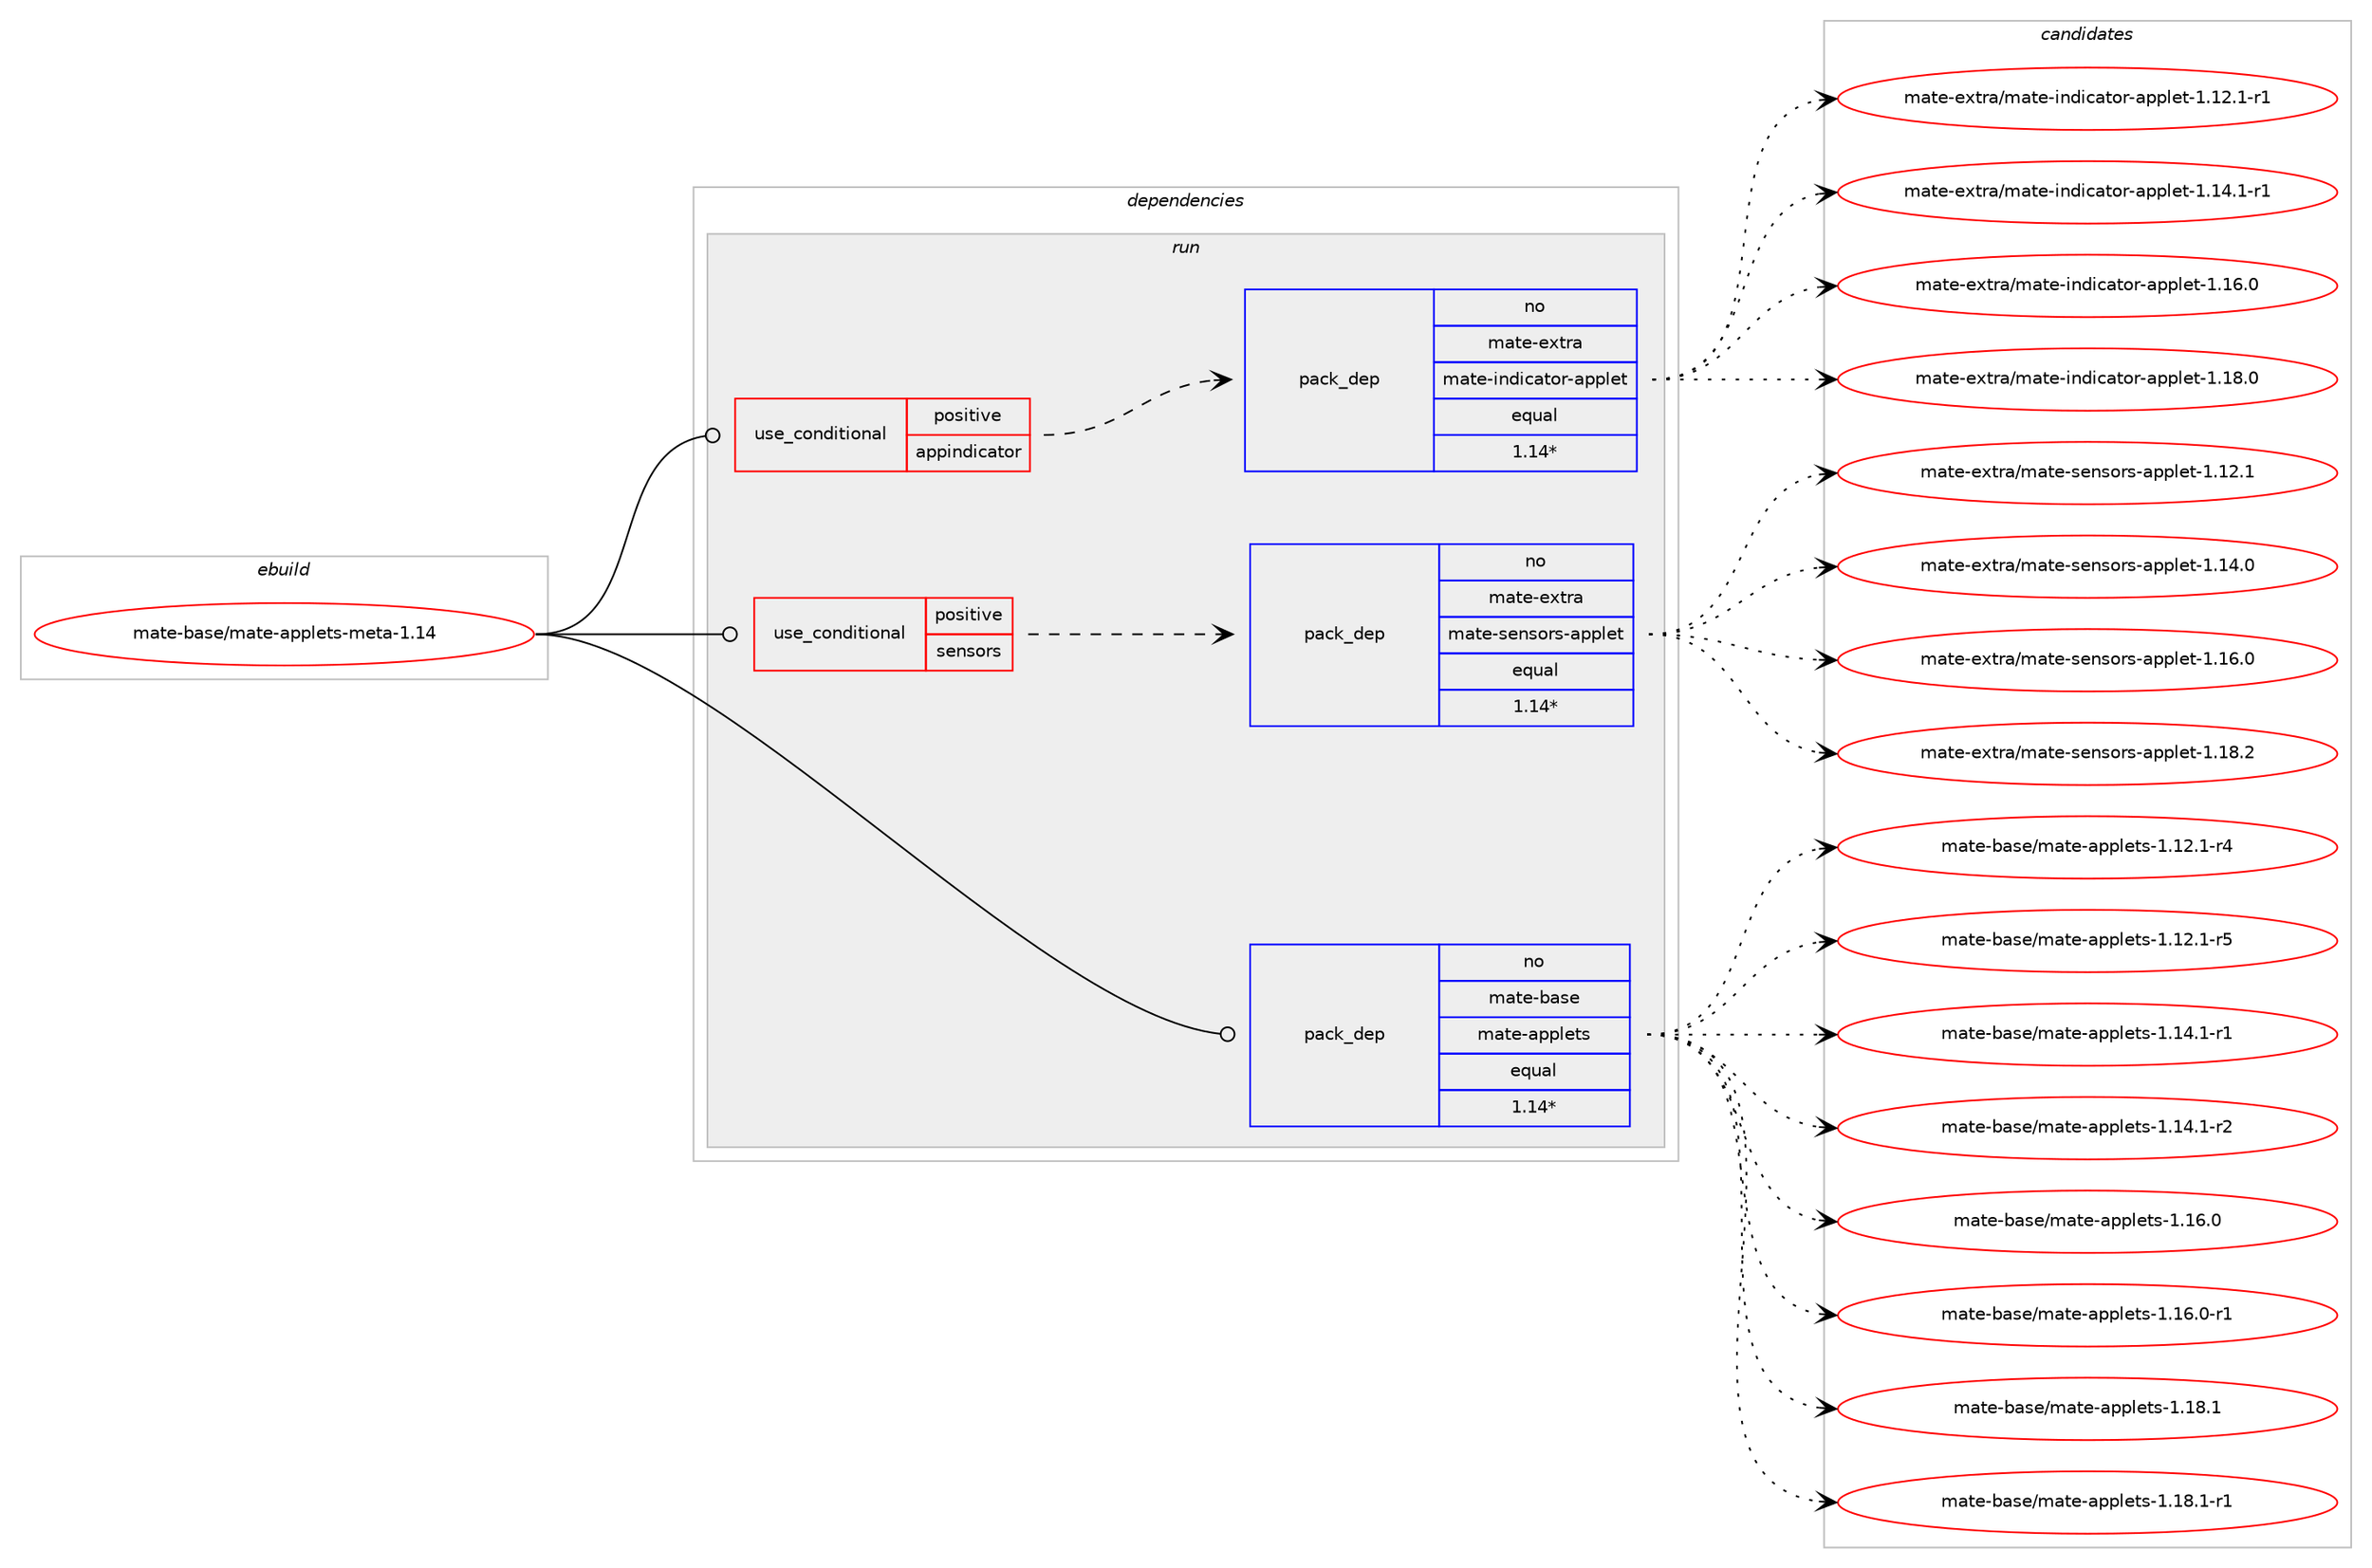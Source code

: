 digraph prolog {

# *************
# Graph options
# *************

newrank=true;
concentrate=true;
compound=true;
graph [rankdir=LR,fontname=Helvetica,fontsize=10,ranksep=1.5];#, ranksep=2.5, nodesep=0.2];
edge  [arrowhead=vee];
node  [fontname=Helvetica,fontsize=10];

# **********
# The ebuild
# **********

subgraph cluster_leftcol {
color=gray;
rank=same;
label=<<i>ebuild</i>>;
id [label="mate-base/mate-applets-meta-1.14", color=red, width=4, href="../mate-base/mate-applets-meta-1.14.svg"];
}

# ****************
# The dependencies
# ****************

subgraph cluster_midcol {
color=gray;
label=<<i>dependencies</i>>;
subgraph cluster_compile {
fillcolor="#eeeeee";
style=filled;
label=<<i>compile</i>>;
}
subgraph cluster_compileandrun {
fillcolor="#eeeeee";
style=filled;
label=<<i>compile and run</i>>;
}
subgraph cluster_run {
fillcolor="#eeeeee";
style=filled;
label=<<i>run</i>>;
subgraph cond86100 {
dependency345619 [label=<<TABLE BORDER="0" CELLBORDER="1" CELLSPACING="0" CELLPADDING="4"><TR><TD ROWSPAN="3" CELLPADDING="10">use_conditional</TD></TR><TR><TD>positive</TD></TR><TR><TD>appindicator</TD></TR></TABLE>>, shape=none, color=red];
subgraph pack254327 {
dependency345620 [label=<<TABLE BORDER="0" CELLBORDER="1" CELLSPACING="0" CELLPADDING="4" WIDTH="220"><TR><TD ROWSPAN="6" CELLPADDING="30">pack_dep</TD></TR><TR><TD WIDTH="110">no</TD></TR><TR><TD>mate-extra</TD></TR><TR><TD>mate-indicator-applet</TD></TR><TR><TD>equal</TD></TR><TR><TD>1.14*</TD></TR></TABLE>>, shape=none, color=blue];
}
dependency345619:e -> dependency345620:w [weight=20,style="dashed",arrowhead="vee"];
}
id:e -> dependency345619:w [weight=20,style="solid",arrowhead="odot"];
subgraph cond86101 {
dependency345621 [label=<<TABLE BORDER="0" CELLBORDER="1" CELLSPACING="0" CELLPADDING="4"><TR><TD ROWSPAN="3" CELLPADDING="10">use_conditional</TD></TR><TR><TD>positive</TD></TR><TR><TD>sensors</TD></TR></TABLE>>, shape=none, color=red];
subgraph pack254328 {
dependency345622 [label=<<TABLE BORDER="0" CELLBORDER="1" CELLSPACING="0" CELLPADDING="4" WIDTH="220"><TR><TD ROWSPAN="6" CELLPADDING="30">pack_dep</TD></TR><TR><TD WIDTH="110">no</TD></TR><TR><TD>mate-extra</TD></TR><TR><TD>mate-sensors-applet</TD></TR><TR><TD>equal</TD></TR><TR><TD>1.14*</TD></TR></TABLE>>, shape=none, color=blue];
}
dependency345621:e -> dependency345622:w [weight=20,style="dashed",arrowhead="vee"];
}
id:e -> dependency345621:w [weight=20,style="solid",arrowhead="odot"];
subgraph pack254329 {
dependency345623 [label=<<TABLE BORDER="0" CELLBORDER="1" CELLSPACING="0" CELLPADDING="4" WIDTH="220"><TR><TD ROWSPAN="6" CELLPADDING="30">pack_dep</TD></TR><TR><TD WIDTH="110">no</TD></TR><TR><TD>mate-base</TD></TR><TR><TD>mate-applets</TD></TR><TR><TD>equal</TD></TR><TR><TD>1.14*</TD></TR></TABLE>>, shape=none, color=blue];
}
id:e -> dependency345623:w [weight=20,style="solid",arrowhead="odot"];
}
}

# **************
# The candidates
# **************

subgraph cluster_choices {
rank=same;
color=gray;
label=<<i>candidates</i>>;

subgraph choice254327 {
color=black;
nodesep=1;
choice10997116101451011201161149747109971161014510511010010599971161111144597112112108101116454946495046494511449 [label="mate-extra/mate-indicator-applet-1.12.1-r1", color=red, width=4,href="../mate-extra/mate-indicator-applet-1.12.1-r1.svg"];
choice10997116101451011201161149747109971161014510511010010599971161111144597112112108101116454946495246494511449 [label="mate-extra/mate-indicator-applet-1.14.1-r1", color=red, width=4,href="../mate-extra/mate-indicator-applet-1.14.1-r1.svg"];
choice1099711610145101120116114974710997116101451051101001059997116111114459711211210810111645494649544648 [label="mate-extra/mate-indicator-applet-1.16.0", color=red, width=4,href="../mate-extra/mate-indicator-applet-1.16.0.svg"];
choice1099711610145101120116114974710997116101451051101001059997116111114459711211210810111645494649564648 [label="mate-extra/mate-indicator-applet-1.18.0", color=red, width=4,href="../mate-extra/mate-indicator-applet-1.18.0.svg"];
dependency345620:e -> choice10997116101451011201161149747109971161014510511010010599971161111144597112112108101116454946495046494511449:w [style=dotted,weight="100"];
dependency345620:e -> choice10997116101451011201161149747109971161014510511010010599971161111144597112112108101116454946495246494511449:w [style=dotted,weight="100"];
dependency345620:e -> choice1099711610145101120116114974710997116101451051101001059997116111114459711211210810111645494649544648:w [style=dotted,weight="100"];
dependency345620:e -> choice1099711610145101120116114974710997116101451051101001059997116111114459711211210810111645494649564648:w [style=dotted,weight="100"];
}
subgraph choice254328 {
color=black;
nodesep=1;
choice109971161014510112011611497471099711610145115101110115111114115459711211210810111645494649504649 [label="mate-extra/mate-sensors-applet-1.12.1", color=red, width=4,href="../mate-extra/mate-sensors-applet-1.12.1.svg"];
choice109971161014510112011611497471099711610145115101110115111114115459711211210810111645494649524648 [label="mate-extra/mate-sensors-applet-1.14.0", color=red, width=4,href="../mate-extra/mate-sensors-applet-1.14.0.svg"];
choice109971161014510112011611497471099711610145115101110115111114115459711211210810111645494649544648 [label="mate-extra/mate-sensors-applet-1.16.0", color=red, width=4,href="../mate-extra/mate-sensors-applet-1.16.0.svg"];
choice109971161014510112011611497471099711610145115101110115111114115459711211210810111645494649564650 [label="mate-extra/mate-sensors-applet-1.18.2", color=red, width=4,href="../mate-extra/mate-sensors-applet-1.18.2.svg"];
dependency345622:e -> choice109971161014510112011611497471099711610145115101110115111114115459711211210810111645494649504649:w [style=dotted,weight="100"];
dependency345622:e -> choice109971161014510112011611497471099711610145115101110115111114115459711211210810111645494649524648:w [style=dotted,weight="100"];
dependency345622:e -> choice109971161014510112011611497471099711610145115101110115111114115459711211210810111645494649544648:w [style=dotted,weight="100"];
dependency345622:e -> choice109971161014510112011611497471099711610145115101110115111114115459711211210810111645494649564650:w [style=dotted,weight="100"];
}
subgraph choice254329 {
color=black;
nodesep=1;
choice1099711610145989711510147109971161014597112112108101116115454946495046494511452 [label="mate-base/mate-applets-1.12.1-r4", color=red, width=4,href="../mate-base/mate-applets-1.12.1-r4.svg"];
choice1099711610145989711510147109971161014597112112108101116115454946495046494511453 [label="mate-base/mate-applets-1.12.1-r5", color=red, width=4,href="../mate-base/mate-applets-1.12.1-r5.svg"];
choice1099711610145989711510147109971161014597112112108101116115454946495246494511449 [label="mate-base/mate-applets-1.14.1-r1", color=red, width=4,href="../mate-base/mate-applets-1.14.1-r1.svg"];
choice1099711610145989711510147109971161014597112112108101116115454946495246494511450 [label="mate-base/mate-applets-1.14.1-r2", color=red, width=4,href="../mate-base/mate-applets-1.14.1-r2.svg"];
choice109971161014598971151014710997116101459711211210810111611545494649544648 [label="mate-base/mate-applets-1.16.0", color=red, width=4,href="../mate-base/mate-applets-1.16.0.svg"];
choice1099711610145989711510147109971161014597112112108101116115454946495446484511449 [label="mate-base/mate-applets-1.16.0-r1", color=red, width=4,href="../mate-base/mate-applets-1.16.0-r1.svg"];
choice109971161014598971151014710997116101459711211210810111611545494649564649 [label="mate-base/mate-applets-1.18.1", color=red, width=4,href="../mate-base/mate-applets-1.18.1.svg"];
choice1099711610145989711510147109971161014597112112108101116115454946495646494511449 [label="mate-base/mate-applets-1.18.1-r1", color=red, width=4,href="../mate-base/mate-applets-1.18.1-r1.svg"];
dependency345623:e -> choice1099711610145989711510147109971161014597112112108101116115454946495046494511452:w [style=dotted,weight="100"];
dependency345623:e -> choice1099711610145989711510147109971161014597112112108101116115454946495046494511453:w [style=dotted,weight="100"];
dependency345623:e -> choice1099711610145989711510147109971161014597112112108101116115454946495246494511449:w [style=dotted,weight="100"];
dependency345623:e -> choice1099711610145989711510147109971161014597112112108101116115454946495246494511450:w [style=dotted,weight="100"];
dependency345623:e -> choice109971161014598971151014710997116101459711211210810111611545494649544648:w [style=dotted,weight="100"];
dependency345623:e -> choice1099711610145989711510147109971161014597112112108101116115454946495446484511449:w [style=dotted,weight="100"];
dependency345623:e -> choice109971161014598971151014710997116101459711211210810111611545494649564649:w [style=dotted,weight="100"];
dependency345623:e -> choice1099711610145989711510147109971161014597112112108101116115454946495646494511449:w [style=dotted,weight="100"];
}
}

}

